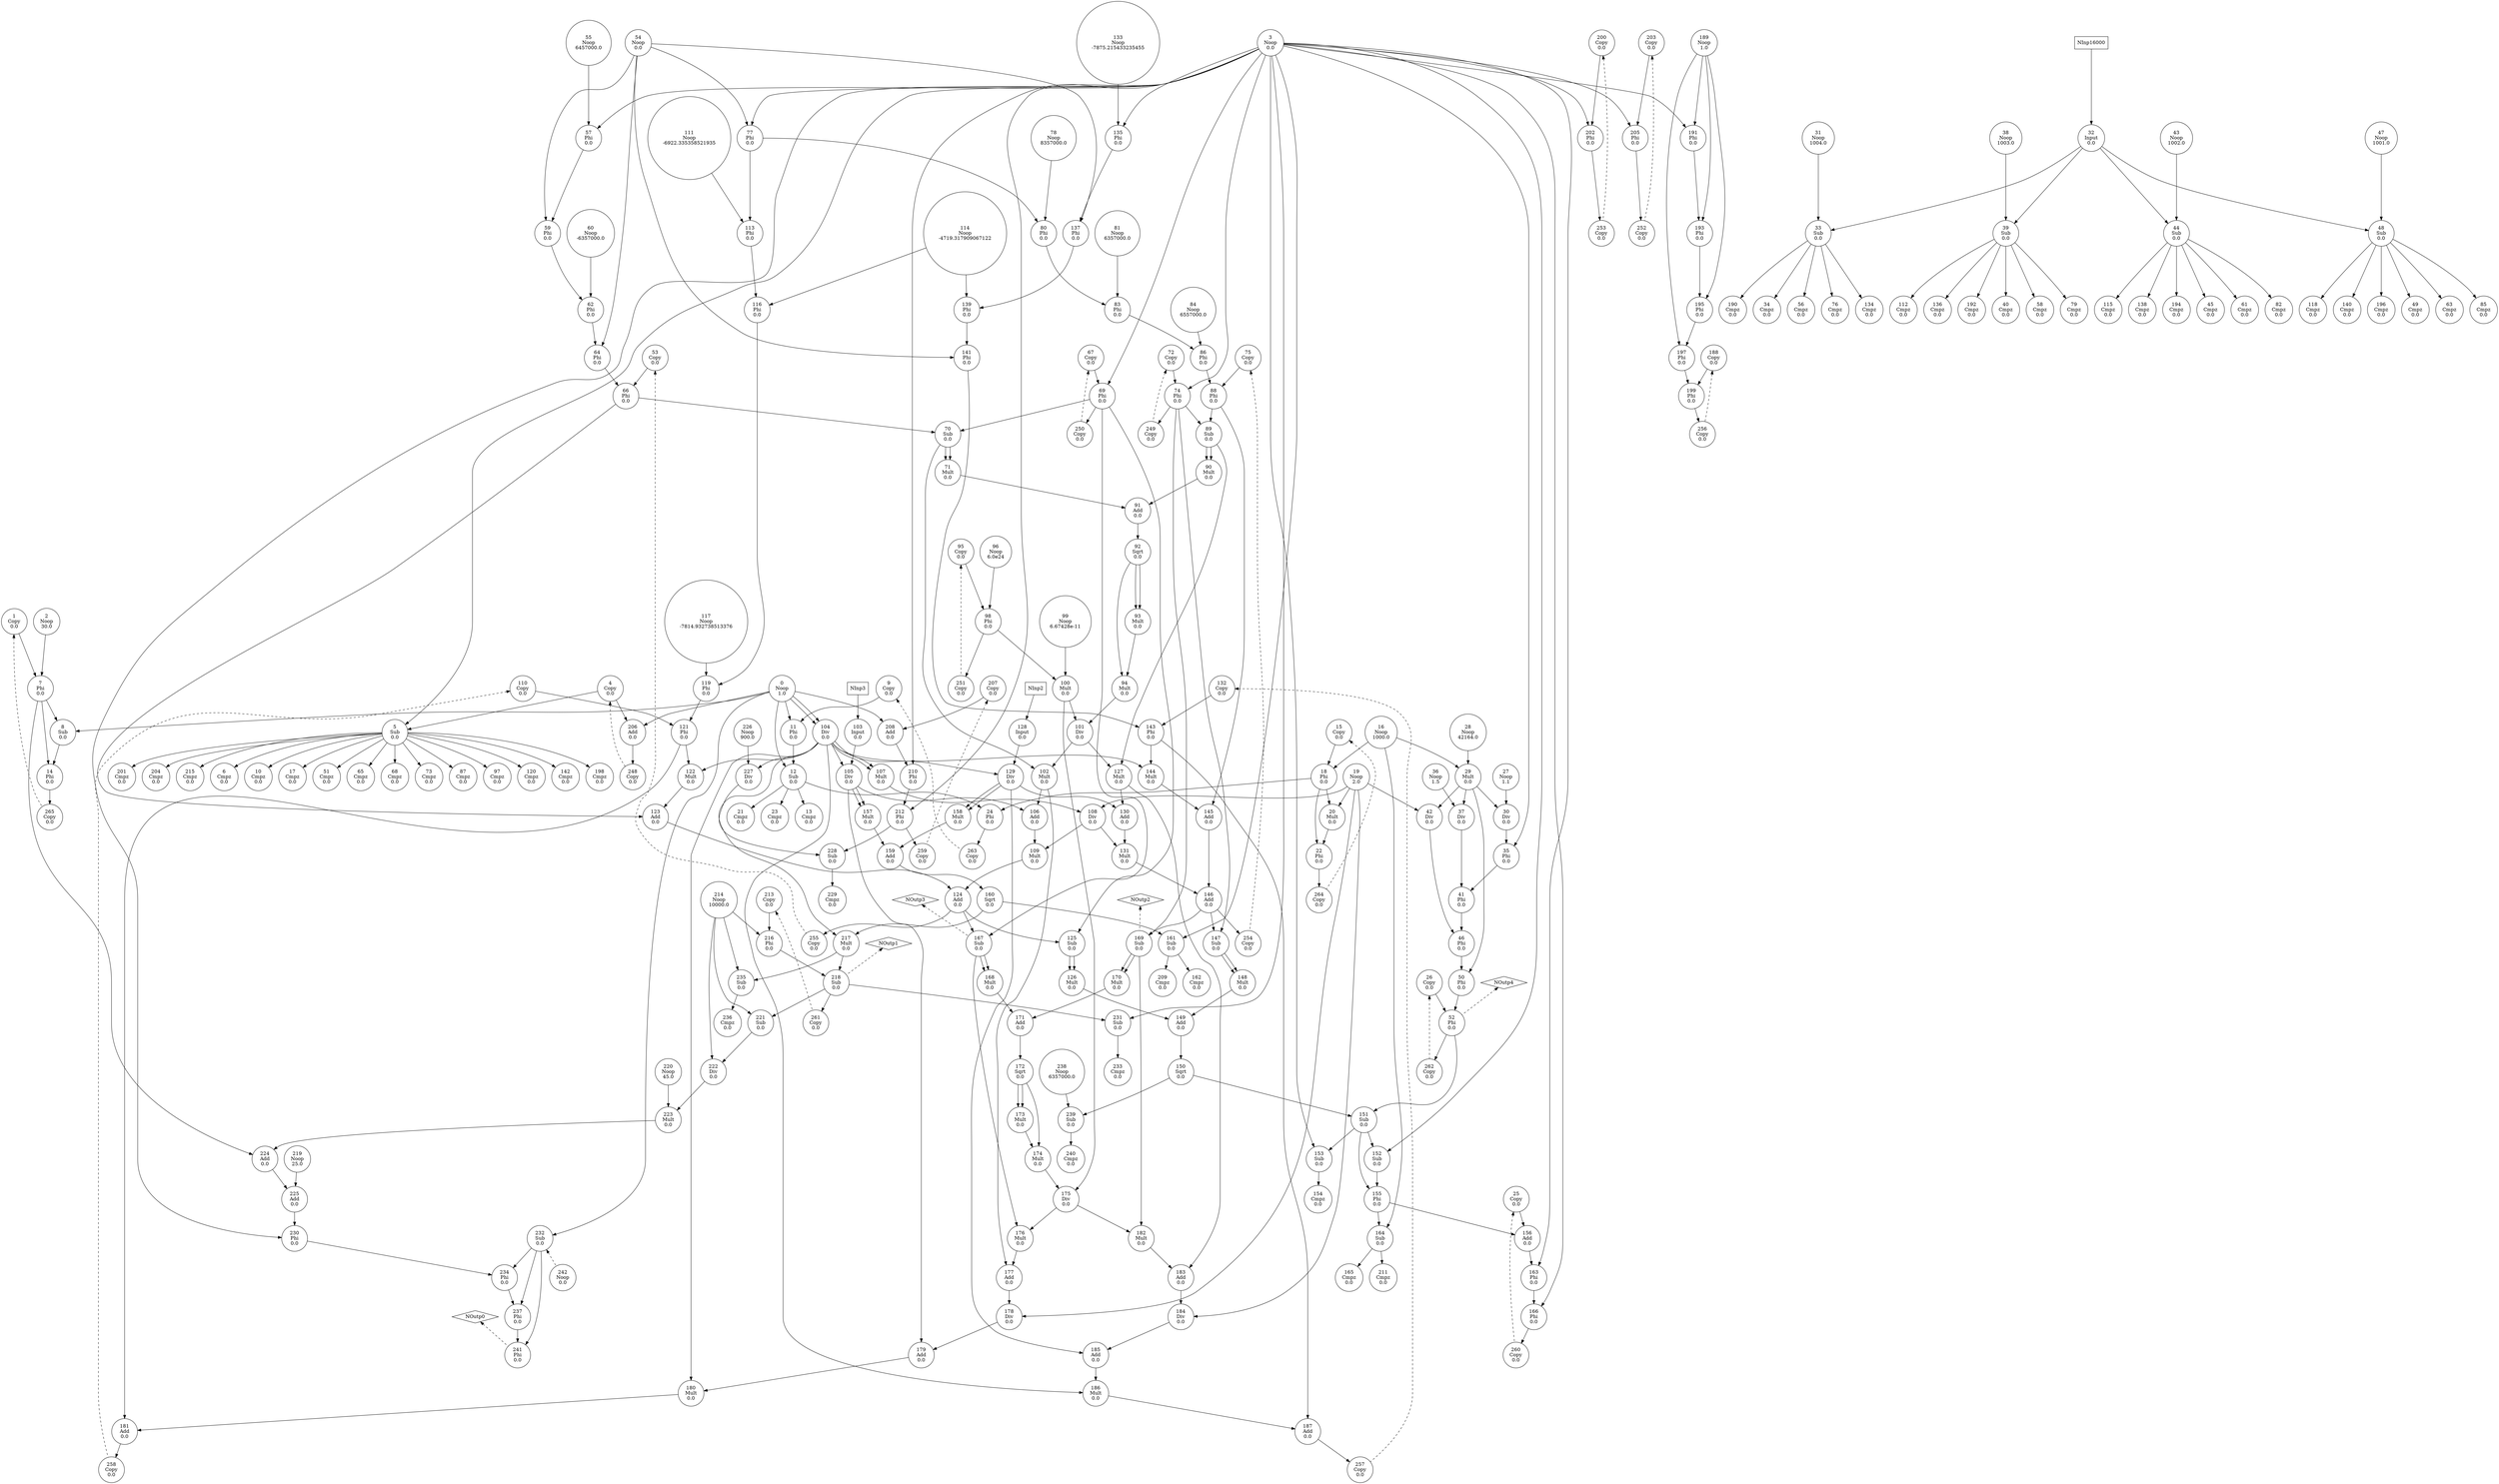 digraph dataflow {
node [shape = circle, label="0\nNoop\n1.0"];NMem_0;
node [shape = circle, label="1\nCopy\n0.0"];NMem_1;
node [shape = circle, label="2\nNoop\n30.0"];NMem_2;
node [shape = circle, label="3\nNoop\n0.0"];NMem_3;
node [shape = circle, label="4\nCopy\n0.0"];NMem_4;
node [shape = circle, label="5\nSub\n0.0"];NMem_5;
node [shape = circle, label="6\nCmpz\n0.0"];NMem_6;
node [shape = circle, label="7\nPhi\n0.0"];NMem_7;
node [shape = circle, label="8\nSub\n0.0"];NMem_8;
node [shape = circle, label="9\nCopy\n0.0"];NMem_9;
node [shape = circle, label="10\nCmpz\n0.0"];NMem_10;
node [shape = circle, label="11\nPhi\n0.0"];NMem_11;
node [shape = circle, label="12\nSub\n0.0"];NMem_12;
node [shape = circle, label="13\nCmpz\n0.0"];NMem_13;
node [shape = circle, label="14\nPhi\n0.0"];NMem_14;
node [shape = circle, label="15\nCopy\n0.0"];NMem_15;
node [shape = circle, label="16\nNoop\n1000.0"];NMem_16;
node [shape = circle, label="17\nCmpz\n0.0"];NMem_17;
node [shape = circle, label="18\nPhi\n0.0"];NMem_18;
node [shape = circle, label="19\nNoop\n2.0"];NMem_19;
node [shape = circle, label="20\nMult\n0.0"];NMem_20;
node [shape = circle, label="21\nCmpz\n0.0"];NMem_21;
node [shape = circle, label="22\nPhi\n0.0"];NMem_22;
node [shape = circle, label="23\nCmpz\n0.0"];NMem_23;
node [shape = circle, label="24\nPhi\n0.0"];NMem_24;
node [shape = circle, label="25\nCopy\n0.0"];NMem_25;
node [shape = circle, label="26\nCopy\n0.0"];NMem_26;
node [shape = circle, label="27\nNoop\n1.1"];NMem_27;
node [shape = circle, label="28\nNoop\n42164.0"];NMem_28;
node [shape = circle, label="29\nMult\n0.0"];NMem_29;
node [shape = circle, label="30\nDiv\n0.0"];NMem_30;
node [shape = circle, label="31\nNoop\n1004.0"];NMem_31;
node [shape = circle, label="32\nInput\n0.0"];NMem_32;
node [shape = circle, label="33\nSub\n0.0"];NMem_33;
node [shape = circle, label="34\nCmpz\n0.0"];NMem_34;
node [shape = circle, label="35\nPhi\n0.0"];NMem_35;
node [shape = circle, label="36\nNoop\n1.5"];NMem_36;
node [shape = circle, label="37\nDiv\n0.0"];NMem_37;
node [shape = circle, label="38\nNoop\n1003.0"];NMem_38;
node [shape = circle, label="39\nSub\n0.0"];NMem_39;
node [shape = circle, label="40\nCmpz\n0.0"];NMem_40;
node [shape = circle, label="41\nPhi\n0.0"];NMem_41;
node [shape = circle, label="42\nDiv\n0.0"];NMem_42;
node [shape = circle, label="43\nNoop\n1002.0"];NMem_43;
node [shape = circle, label="44\nSub\n0.0"];NMem_44;
node [shape = circle, label="45\nCmpz\n0.0"];NMem_45;
node [shape = circle, label="46\nPhi\n0.0"];NMem_46;
node [shape = circle, label="47\nNoop\n1001.0"];NMem_47;
node [shape = circle, label="48\nSub\n0.0"];NMem_48;
node [shape = circle, label="49\nCmpz\n0.0"];NMem_49;
node [shape = circle, label="50\nPhi\n0.0"];NMem_50;
node [shape = circle, label="51\nCmpz\n0.0"];NMem_51;
node [shape = circle, label="52\nPhi\n0.0"];NMem_52;
node [shape = circle, label="53\nCopy\n0.0"];NMem_53;
node [shape = circle, label="54\nNoop\n0.0"];NMem_54;
node [shape = circle, label="55\nNoop\n6457000.0"];NMem_55;
node [shape = circle, label="56\nCmpz\n0.0"];NMem_56;
node [shape = circle, label="57\nPhi\n0.0"];NMem_57;
node [shape = circle, label="58\nCmpz\n0.0"];NMem_58;
node [shape = circle, label="59\nPhi\n0.0"];NMem_59;
node [shape = circle, label="60\nNoop\n-6357000.0"];NMem_60;
node [shape = circle, label="61\nCmpz\n0.0"];NMem_61;
node [shape = circle, label="62\nPhi\n0.0"];NMem_62;
node [shape = circle, label="63\nCmpz\n0.0"];NMem_63;
node [shape = circle, label="64\nPhi\n0.0"];NMem_64;
node [shape = circle, label="65\nCmpz\n0.0"];NMem_65;
node [shape = circle, label="66\nPhi\n0.0"];NMem_66;
node [shape = circle, label="67\nCopy\n0.0"];NMem_67;
node [shape = circle, label="68\nCmpz\n0.0"];NMem_68;
node [shape = circle, label="69\nPhi\n0.0"];NMem_69;
node [shape = circle, label="70\nSub\n0.0"];NMem_70;
node [shape = circle, label="71\nMult\n0.0"];NMem_71;
node [shape = circle, label="72\nCopy\n0.0"];NMem_72;
node [shape = circle, label="73\nCmpz\n0.0"];NMem_73;
node [shape = circle, label="74\nPhi\n0.0"];NMem_74;
node [shape = circle, label="75\nCopy\n0.0"];NMem_75;
node [shape = circle, label="76\nCmpz\n0.0"];NMem_76;
node [shape = circle, label="77\nPhi\n0.0"];NMem_77;
node [shape = circle, label="78\nNoop\n8357000.0"];NMem_78;
node [shape = circle, label="79\nCmpz\n0.0"];NMem_79;
node [shape = circle, label="80\nPhi\n0.0"];NMem_80;
node [shape = circle, label="81\nNoop\n6357000.0"];NMem_81;
node [shape = circle, label="82\nCmpz\n0.0"];NMem_82;
node [shape = circle, label="83\nPhi\n0.0"];NMem_83;
node [shape = circle, label="84\nNoop\n6557000.0"];NMem_84;
node [shape = circle, label="85\nCmpz\n0.0"];NMem_85;
node [shape = circle, label="86\nPhi\n0.0"];NMem_86;
node [shape = circle, label="87\nCmpz\n0.0"];NMem_87;
node [shape = circle, label="88\nPhi\n0.0"];NMem_88;
node [shape = circle, label="89\nSub\n0.0"];NMem_89;
node [shape = circle, label="90\nMult\n0.0"];NMem_90;
node [shape = circle, label="91\nAdd\n0.0"];NMem_91;
node [shape = circle, label="92\nSqrt\n0.0"];NMem_92;
node [shape = circle, label="93\nMult\n0.0"];NMem_93;
node [shape = circle, label="94\nMult\n0.0"];NMem_94;
node [shape = circle, label="95\nCopy\n0.0"];NMem_95;
node [shape = circle, label="96\nNoop\n6.0e24"];NMem_96;
node [shape = circle, label="97\nCmpz\n0.0"];NMem_97;
node [shape = circle, label="98\nPhi\n0.0"];NMem_98;
node [shape = circle, label="99\nNoop\n6.67428e-11"];NMem_99;
node [shape = circle, label="100\nMult\n0.0"];NMem_100;
node [shape = circle, label="101\nDiv\n0.0"];NMem_101;
node [shape = circle, label="102\nMult\n0.0"];NMem_102;
node [shape = circle, label="103\nInput\n0.0"];NMem_103;
node [shape = circle, label="104\nDiv\n0.0"];NMem_104;
node [shape = circle, label="105\nDiv\n0.0"];NMem_105;
node [shape = circle, label="106\nAdd\n0.0"];NMem_106;
node [shape = circle, label="107\nMult\n0.0"];NMem_107;
node [shape = circle, label="108\nDiv\n0.0"];NMem_108;
node [shape = circle, label="109\nMult\n0.0"];NMem_109;
node [shape = circle, label="110\nCopy\n0.0"];NMem_110;
node [shape = circle, label="111\nNoop\n-6922.335358521935"];NMem_111;
node [shape = circle, label="112\nCmpz\n0.0"];NMem_112;
node [shape = circle, label="113\nPhi\n0.0"];NMem_113;
node [shape = circle, label="114\nNoop\n-4719.317909067122"];NMem_114;
node [shape = circle, label="115\nCmpz\n0.0"];NMem_115;
node [shape = circle, label="116\nPhi\n0.0"];NMem_116;
node [shape = circle, label="117\nNoop\n-7814.932738513376"];NMem_117;
node [shape = circle, label="118\nCmpz\n0.0"];NMem_118;
node [shape = circle, label="119\nPhi\n0.0"];NMem_119;
node [shape = circle, label="120\nCmpz\n0.0"];NMem_120;
node [shape = circle, label="121\nPhi\n0.0"];NMem_121;
node [shape = circle, label="122\nMult\n0.0"];NMem_122;
node [shape = circle, label="123\nAdd\n0.0"];NMem_123;
node [shape = circle, label="124\nAdd\n0.0"];NMem_124;
node [shape = circle, label="125\nSub\n0.0"];NMem_125;
node [shape = circle, label="126\nMult\n0.0"];NMem_126;
node [shape = circle, label="127\nMult\n0.0"];NMem_127;
node [shape = circle, label="128\nInput\n0.0"];NMem_128;
node [shape = circle, label="129\nDiv\n0.0"];NMem_129;
node [shape = circle, label="130\nAdd\n0.0"];NMem_130;
node [shape = circle, label="131\nMult\n0.0"];NMem_131;
node [shape = circle, label="132\nCopy\n0.0"];NMem_132;
node [shape = circle, label="133\nNoop\n-7875.215433235455"];NMem_133;
node [shape = circle, label="134\nCmpz\n0.0"];NMem_134;
node [shape = circle, label="135\nPhi\n0.0"];NMem_135;
node [shape = circle, label="136\nCmpz\n0.0"];NMem_136;
node [shape = circle, label="137\nPhi\n0.0"];NMem_137;
node [shape = circle, label="138\nCmpz\n0.0"];NMem_138;
node [shape = circle, label="139\nPhi\n0.0"];NMem_139;
node [shape = circle, label="140\nCmpz\n0.0"];NMem_140;
node [shape = circle, label="141\nPhi\n0.0"];NMem_141;
node [shape = circle, label="142\nCmpz\n0.0"];NMem_142;
node [shape = circle, label="143\nPhi\n0.0"];NMem_143;
node [shape = circle, label="144\nMult\n0.0"];NMem_144;
node [shape = circle, label="145\nAdd\n0.0"];NMem_145;
node [shape = circle, label="146\nAdd\n0.0"];NMem_146;
node [shape = circle, label="147\nSub\n0.0"];NMem_147;
node [shape = circle, label="148\nMult\n0.0"];NMem_148;
node [shape = circle, label="149\nAdd\n0.0"];NMem_149;
node [shape = circle, label="150\nSqrt\n0.0"];NMem_150;
node [shape = circle, label="151\nSub\n0.0"];NMem_151;
node [shape = circle, label="152\nSub\n0.0"];NMem_152;
node [shape = circle, label="153\nSub\n0.0"];NMem_153;
node [shape = circle, label="154\nCmpz\n0.0"];NMem_154;
node [shape = circle, label="155\nPhi\n0.0"];NMem_155;
node [shape = circle, label="156\nAdd\n0.0"];NMem_156;
node [shape = circle, label="157\nMult\n0.0"];NMem_157;
node [shape = circle, label="158\nMult\n0.0"];NMem_158;
node [shape = circle, label="159\nAdd\n0.0"];NMem_159;
node [shape = circle, label="160\nSqrt\n0.0"];NMem_160;
node [shape = circle, label="161\nSub\n0.0"];NMem_161;
node [shape = circle, label="162\nCmpz\n0.0"];NMem_162;
node [shape = circle, label="163\nPhi\n0.0"];NMem_163;
node [shape = circle, label="164\nSub\n0.0"];NMem_164;
node [shape = circle, label="165\nCmpz\n0.0"];NMem_165;
node [shape = circle, label="166\nPhi\n0.0"];NMem_166;
node [shape = circle, label="167\nSub\n0.0"];NMem_167;
node [shape = circle, label="168\nMult\n0.0"];NMem_168;
node [shape = circle, label="169\nSub\n0.0"];NMem_169;
node [shape = circle, label="170\nMult\n0.0"];NMem_170;
node [shape = circle, label="171\nAdd\n0.0"];NMem_171;
node [shape = circle, label="172\nSqrt\n0.0"];NMem_172;
node [shape = circle, label="173\nMult\n0.0"];NMem_173;
node [shape = circle, label="174\nMult\n0.0"];NMem_174;
node [shape = circle, label="175\nDiv\n0.0"];NMem_175;
node [shape = circle, label="176\nMult\n0.0"];NMem_176;
node [shape = circle, label="177\nAdd\n0.0"];NMem_177;
node [shape = circle, label="178\nDiv\n0.0"];NMem_178;
node [shape = circle, label="179\nAdd\n0.0"];NMem_179;
node [shape = circle, label="180\nMult\n0.0"];NMem_180;
node [shape = circle, label="181\nAdd\n0.0"];NMem_181;
node [shape = circle, label="182\nMult\n0.0"];NMem_182;
node [shape = circle, label="183\nAdd\n0.0"];NMem_183;
node [shape = circle, label="184\nDiv\n0.0"];NMem_184;
node [shape = circle, label="185\nAdd\n0.0"];NMem_185;
node [shape = circle, label="186\nMult\n0.0"];NMem_186;
node [shape = circle, label="187\nAdd\n0.0"];NMem_187;
node [shape = circle, label="188\nCopy\n0.0"];NMem_188;
node [shape = circle, label="189\nNoop\n1.0"];NMem_189;
node [shape = circle, label="190\nCmpz\n0.0"];NMem_190;
node [shape = circle, label="191\nPhi\n0.0"];NMem_191;
node [shape = circle, label="192\nCmpz\n0.0"];NMem_192;
node [shape = circle, label="193\nPhi\n0.0"];NMem_193;
node [shape = circle, label="194\nCmpz\n0.0"];NMem_194;
node [shape = circle, label="195\nPhi\n0.0"];NMem_195;
node [shape = circle, label="196\nCmpz\n0.0"];NMem_196;
node [shape = circle, label="197\nPhi\n0.0"];NMem_197;
node [shape = circle, label="198\nCmpz\n0.0"];NMem_198;
node [shape = circle, label="199\nPhi\n0.0"];NMem_199;
node [shape = circle, label="200\nCopy\n0.0"];NMem_200;
node [shape = circle, label="201\nCmpz\n0.0"];NMem_201;
node [shape = circle, label="202\nPhi\n0.0"];NMem_202;
node [shape = circle, label="203\nCopy\n0.0"];NMem_203;
node [shape = circle, label="204\nCmpz\n0.0"];NMem_204;
node [shape = circle, label="205\nPhi\n0.0"];NMem_205;
node [shape = circle, label="206\nAdd\n0.0"];NMem_206;
node [shape = circle, label="207\nCopy\n0.0"];NMem_207;
node [shape = circle, label="208\nAdd\n0.0"];NMem_208;
node [shape = circle, label="209\nCmpz\n0.0"];NMem_209;
node [shape = circle, label="210\nPhi\n0.0"];NMem_210;
node [shape = circle, label="211\nCmpz\n0.0"];NMem_211;
node [shape = circle, label="212\nPhi\n0.0"];NMem_212;
node [shape = circle, label="213\nCopy\n0.0"];NMem_213;
node [shape = circle, label="214\nNoop\n10000.0"];NMem_214;
node [shape = circle, label="215\nCmpz\n0.0"];NMem_215;
node [shape = circle, label="216\nPhi\n0.0"];NMem_216;
node [shape = circle, label="217\nMult\n0.0"];NMem_217;
node [shape = circle, label="218\nSub\n0.0"];NMem_218;
node [shape = circle, label="219\nNoop\n25.0"];NMem_219;
node [shape = circle, label="220\nNoop\n45.0"];NMem_220;
node [shape = circle, label="221\nSub\n0.0"];NMem_221;
node [shape = circle, label="222\nDiv\n0.0"];NMem_222;
node [shape = circle, label="223\nMult\n0.0"];NMem_223;
node [shape = circle, label="224\nAdd\n0.0"];NMem_224;
node [shape = circle, label="225\nAdd\n0.0"];NMem_225;
node [shape = circle, label="226\nNoop\n900.0"];NMem_226;
node [shape = circle, label="227\nDiv\n0.0"];NMem_227;
node [shape = circle, label="228\nSub\n0.0"];NMem_228;
node [shape = circle, label="229\nCmpz\n0.0"];NMem_229;
node [shape = circle, label="230\nPhi\n0.0"];NMem_230;
node [shape = circle, label="231\nSub\n0.0"];NMem_231;
node [shape = circle, label="232\nSub\n0.0"];NMem_232;
node [shape = circle, label="233\nCmpz\n0.0"];NMem_233;
node [shape = circle, label="234\nPhi\n0.0"];NMem_234;
node [shape = circle, label="235\nSub\n0.0"];NMem_235;
node [shape = circle, label="236\nCmpz\n0.0"];NMem_236;
node [shape = circle, label="237\nPhi\n0.0"];NMem_237;
node [shape = circle, label="238\nNoop\n6357000.0"];NMem_238;
node [shape = circle, label="239\nSub\n0.0"];NMem_239;
node [shape = circle, label="240\nCmpz\n0.0"];NMem_240;
node [shape = circle, label="241\nPhi\n0.0"];NMem_241;
node [shape = circle, label="242\nNoop\n0.0"];NMem_242;
node [shape = circle, label="248\nCopy\n0.0"];NMem_248;
node [shape = circle, label="249\nCopy\n0.0"];NMem_249;
node [shape = circle, label="250\nCopy\n0.0"];NMem_250;
node [shape = circle, label="251\nCopy\n0.0"];NMem_251;
node [shape = circle, label="252\nCopy\n0.0"];NMem_252;
node [shape = circle, label="253\nCopy\n0.0"];NMem_253;
node [shape = circle, label="254\nCopy\n0.0"];NMem_254;
node [shape = circle, label="255\nCopy\n0.0"];NMem_255;
node [shape = circle, label="256\nCopy\n0.0"];NMem_256;
node [shape = circle, label="257\nCopy\n0.0"];NMem_257;
node [shape = circle, label="258\nCopy\n0.0"];NMem_258;
node [shape = circle, label="259\nCopy\n0.0"];NMem_259;
node [shape = circle, label="260\nCopy\n0.0"];NMem_260;
node [shape = circle, label="261\nCopy\n0.0"];NMem_261;
node [shape = circle, label="262\nCopy\n0.0"];NMem_262;
node [shape = circle, label="263\nCopy\n0.0"];NMem_263;
node [shape = circle, label="264\nCopy\n0.0"];NMem_264;
node [shape = circle, label="265\nCopy\n0.0"];NMem_265;

node [shape = box, label=NInp2];NInp2;
node [shape = box, label=NInp3];NInp3;
node [shape = box, label=NInp16000];NInp16000;

node [shape = diamond, label=NOutp0];NOutp0;
node [shape = diamond, label=NOutp1];NOutp1;
node [shape = diamond, label=NOutp2];NOutp2;
node [shape = diamond, label=NOutp3];NOutp3;
node [shape = diamond, label=NOutp4];NOutp4;

edge[style=dashed, dir=back]; NMem_1 -> NMem_265;
edge[style=dashed, dir=back]; NMem_4 -> NMem_248;
edge[style=solid, dir=forward]; NMem_4 -> NMem_5;
edge[style=solid, dir=forward]; NMem_3 -> NMem_5;
edge[style=solid, dir=forward]; NMem_5 -> NMem_6;
edge[style=solid, dir=forward]; NMem_2 -> NMem_7;
edge[style=solid, dir=forward]; NMem_1 -> NMem_7;
edge[style=solid, dir=forward]; NMem_7 -> NMem_8;
edge[style=solid, dir=forward]; NMem_0 -> NMem_8;
edge[style=dashed, dir=back]; NMem_9 -> NMem_263;
edge[style=solid, dir=forward]; NMem_5 -> NMem_10;
edge[style=solid, dir=forward]; NMem_0 -> NMem_11;
edge[style=solid, dir=forward]; NMem_9 -> NMem_11;
edge[style=solid, dir=forward]; NMem_11 -> NMem_12;
edge[style=solid, dir=forward]; NMem_0 -> NMem_12;
edge[style=solid, dir=forward]; NMem_12 -> NMem_13;
edge[style=solid, dir=forward]; NMem_8 -> NMem_14;
edge[style=solid, dir=forward]; NMem_7 -> NMem_14;
edge[style=dashed, dir=back]; NMem_15 -> NMem_264;
edge[style=solid, dir=forward]; NMem_5 -> NMem_17;
edge[style=solid, dir=forward]; NMem_16 -> NMem_18;
edge[style=solid, dir=forward]; NMem_15 -> NMem_18;
edge[style=solid, dir=forward]; NMem_18 -> NMem_20;
edge[style=solid, dir=forward]; NMem_19 -> NMem_20;
edge[style=solid, dir=forward]; NMem_12 -> NMem_21;
edge[style=solid, dir=forward]; NMem_20 -> NMem_22;
edge[style=solid, dir=forward]; NMem_18 -> NMem_22;
edge[style=solid, dir=forward]; NMem_12 -> NMem_23;
edge[style=solid, dir=forward]; NMem_18 -> NMem_24;
edge[style=solid, dir=forward]; NMem_12 -> NMem_24;
edge[style=dashed, dir=back]; NMem_25 -> NMem_260;
edge[style=dashed, dir=back]; NMem_26 -> NMem_262;
edge[style=solid, dir=forward]; NMem_28 -> NMem_29;
edge[style=solid, dir=forward]; NMem_16 -> NMem_29;
edge[style=solid, dir=forward]; NMem_29 -> NMem_30;
edge[style=solid, dir=forward]; NMem_27 -> NMem_30;
edge[style=solid, dir=forward]; NInp16000 -> NMem_32;
edge[style=solid, dir=forward]; NMem_32 -> NMem_33;
edge[style=solid, dir=forward]; NMem_31 -> NMem_33;
edge[style=solid, dir=forward]; NMem_33 -> NMem_34;
edge[style=solid, dir=forward]; NMem_30 -> NMem_35;
edge[style=solid, dir=forward]; NMem_3 -> NMem_35;
edge[style=solid, dir=forward]; NMem_29 -> NMem_37;
edge[style=solid, dir=forward]; NMem_36 -> NMem_37;
edge[style=solid, dir=forward]; NMem_32 -> NMem_39;
edge[style=solid, dir=forward]; NMem_38 -> NMem_39;
edge[style=solid, dir=forward]; NMem_39 -> NMem_40;
edge[style=solid, dir=forward]; NMem_37 -> NMem_41;
edge[style=solid, dir=forward]; NMem_35 -> NMem_41;
edge[style=solid, dir=forward]; NMem_29 -> NMem_42;
edge[style=solid, dir=forward]; NMem_19 -> NMem_42;
edge[style=solid, dir=forward]; NMem_32 -> NMem_44;
edge[style=solid, dir=forward]; NMem_43 -> NMem_44;
edge[style=solid, dir=forward]; NMem_44 -> NMem_45;
edge[style=solid, dir=forward]; NMem_42 -> NMem_46;
edge[style=solid, dir=forward]; NMem_41 -> NMem_46;
edge[style=solid, dir=forward]; NMem_32 -> NMem_48;
edge[style=solid, dir=forward]; NMem_47 -> NMem_48;
edge[style=solid, dir=forward]; NMem_48 -> NMem_49;
edge[style=solid, dir=forward]; NMem_29 -> NMem_50;
edge[style=solid, dir=forward]; NMem_46 -> NMem_50;
edge[style=solid, dir=forward]; NMem_5 -> NMem_51;
edge[style=solid, dir=forward]; NMem_50 -> NMem_52;
edge[style=solid, dir=forward]; NMem_26 -> NMem_52;
edge[style=dashed, dir=back]; NMem_53 -> NMem_255;
edge[style=solid, dir=forward]; NMem_33 -> NMem_56;
edge[style=solid, dir=forward]; NMem_55 -> NMem_57;
edge[style=solid, dir=forward]; NMem_3 -> NMem_57;
edge[style=solid, dir=forward]; NMem_39 -> NMem_58;
edge[style=solid, dir=forward]; NMem_54 -> NMem_59;
edge[style=solid, dir=forward]; NMem_57 -> NMem_59;
edge[style=solid, dir=forward]; NMem_44 -> NMem_61;
edge[style=solid, dir=forward]; NMem_60 -> NMem_62;
edge[style=solid, dir=forward]; NMem_59 -> NMem_62;
edge[style=solid, dir=forward]; NMem_48 -> NMem_63;
edge[style=solid, dir=forward]; NMem_54 -> NMem_64;
edge[style=solid, dir=forward]; NMem_62 -> NMem_64;
edge[style=solid, dir=forward]; NMem_5 -> NMem_65;
edge[style=solid, dir=forward]; NMem_64 -> NMem_66;
edge[style=solid, dir=forward]; NMem_53 -> NMem_66;
edge[style=dashed, dir=back]; NMem_67 -> NMem_250;
edge[style=solid, dir=forward]; NMem_5 -> NMem_68;
edge[style=solid, dir=forward]; NMem_3 -> NMem_69;
edge[style=solid, dir=forward]; NMem_67 -> NMem_69;
edge[style=solid, dir=forward]; NMem_69 -> NMem_70;
edge[style=solid, dir=forward]; NMem_66 -> NMem_70;
edge[style=solid, dir=forward]; NMem_70 -> NMem_71;
edge[style=solid, dir=forward]; NMem_70 -> NMem_71;
edge[style=dashed, dir=back]; NMem_72 -> NMem_249;
edge[style=solid, dir=forward]; NMem_5 -> NMem_73;
edge[style=solid, dir=forward]; NMem_3 -> NMem_74;
edge[style=solid, dir=forward]; NMem_72 -> NMem_74;
edge[style=dashed, dir=back]; NMem_75 -> NMem_254;
edge[style=solid, dir=forward]; NMem_33 -> NMem_76;
edge[style=solid, dir=forward]; NMem_54 -> NMem_77;
edge[style=solid, dir=forward]; NMem_3 -> NMem_77;
edge[style=solid, dir=forward]; NMem_39 -> NMem_79;
edge[style=solid, dir=forward]; NMem_78 -> NMem_80;
edge[style=solid, dir=forward]; NMem_77 -> NMem_80;
edge[style=solid, dir=forward]; NMem_44 -> NMem_82;
edge[style=solid, dir=forward]; NMem_81 -> NMem_83;
edge[style=solid, dir=forward]; NMem_80 -> NMem_83;
edge[style=solid, dir=forward]; NMem_48 -> NMem_85;
edge[style=solid, dir=forward]; NMem_84 -> NMem_86;
edge[style=solid, dir=forward]; NMem_83 -> NMem_86;
edge[style=solid, dir=forward]; NMem_5 -> NMem_87;
edge[style=solid, dir=forward]; NMem_86 -> NMem_88;
edge[style=solid, dir=forward]; NMem_75 -> NMem_88;
edge[style=solid, dir=forward]; NMem_74 -> NMem_89;
edge[style=solid, dir=forward]; NMem_88 -> NMem_89;
edge[style=solid, dir=forward]; NMem_89 -> NMem_90;
edge[style=solid, dir=forward]; NMem_89 -> NMem_90;
edge[style=solid, dir=forward]; NMem_90 -> NMem_91;
edge[style=solid, dir=forward]; NMem_71 -> NMem_91;
edge[style=solid, dir=forward]; NMem_91 -> NMem_92;
edge[style=solid, dir=forward]; NMem_92 -> NMem_93;
edge[style=solid, dir=forward]; NMem_92 -> NMem_93;
edge[style=solid, dir=forward]; NMem_93 -> NMem_94;
edge[style=solid, dir=forward]; NMem_92 -> NMem_94;
edge[style=dashed, dir=back]; NMem_95 -> NMem_251;
edge[style=solid, dir=forward]; NMem_5 -> NMem_97;
edge[style=solid, dir=forward]; NMem_96 -> NMem_98;
edge[style=solid, dir=forward]; NMem_95 -> NMem_98;
edge[style=solid, dir=forward]; NMem_99 -> NMem_100;
edge[style=solid, dir=forward]; NMem_98 -> NMem_100;
edge[style=solid, dir=forward]; NMem_100 -> NMem_101;
edge[style=solid, dir=forward]; NMem_94 -> NMem_101;
edge[style=solid, dir=forward]; NMem_70 -> NMem_102;
edge[style=solid, dir=forward]; NMem_101 -> NMem_102;
edge[style=solid, dir=forward]; NInp3 -> NMem_103;
edge[style=solid, dir=forward]; NMem_0 -> NMem_104;
edge[style=solid, dir=forward]; NMem_0 -> NMem_104;
edge[style=solid, dir=forward]; NMem_103 -> NMem_105;
edge[style=solid, dir=forward]; NMem_104 -> NMem_105;
edge[style=solid, dir=forward]; NMem_105 -> NMem_106;
edge[style=solid, dir=forward]; NMem_102 -> NMem_106;
edge[style=solid, dir=forward]; NMem_104 -> NMem_107;
edge[style=solid, dir=forward]; NMem_104 -> NMem_107;
edge[style=solid, dir=forward]; NMem_107 -> NMem_108;
edge[style=solid, dir=forward]; NMem_19 -> NMem_108;
edge[style=solid, dir=forward]; NMem_106 -> NMem_109;
edge[style=solid, dir=forward]; NMem_108 -> NMem_109;
edge[style=dashed, dir=back]; NMem_110 -> NMem_258;
edge[style=solid, dir=forward]; NMem_39 -> NMem_112;
edge[style=solid, dir=forward]; NMem_111 -> NMem_113;
edge[style=solid, dir=forward]; NMem_77 -> NMem_113;
edge[style=solid, dir=forward]; NMem_44 -> NMem_115;
edge[style=solid, dir=forward]; NMem_114 -> NMem_116;
edge[style=solid, dir=forward]; NMem_113 -> NMem_116;
edge[style=solid, dir=forward]; NMem_48 -> NMem_118;
edge[style=solid, dir=forward]; NMem_117 -> NMem_119;
edge[style=solid, dir=forward]; NMem_116 -> NMem_119;
edge[style=solid, dir=forward]; NMem_5 -> NMem_120;
edge[style=solid, dir=forward]; NMem_119 -> NMem_121;
edge[style=solid, dir=forward]; NMem_110 -> NMem_121;
edge[style=solid, dir=forward]; NMem_121 -> NMem_122;
edge[style=solid, dir=forward]; NMem_104 -> NMem_122;
edge[style=solid, dir=forward]; NMem_66 -> NMem_123;
edge[style=solid, dir=forward]; NMem_122 -> NMem_123;
edge[style=solid, dir=forward]; NMem_123 -> NMem_124;
edge[style=solid, dir=forward]; NMem_109 -> NMem_124;
edge[style=solid, dir=forward]; NMem_124 -> NMem_125;
edge[style=solid, dir=forward]; NMem_69 -> NMem_125;
edge[style=solid, dir=forward]; NMem_125 -> NMem_126;
edge[style=solid, dir=forward]; NMem_125 -> NMem_126;
edge[style=solid, dir=forward]; NMem_89 -> NMem_127;
edge[style=solid, dir=forward]; NMem_101 -> NMem_127;
edge[style=solid, dir=forward]; NInp2 -> NMem_128;
edge[style=solid, dir=forward]; NMem_128 -> NMem_129;
edge[style=solid, dir=forward]; NMem_104 -> NMem_129;
edge[style=solid, dir=forward]; NMem_129 -> NMem_130;
edge[style=solid, dir=forward]; NMem_127 -> NMem_130;
edge[style=solid, dir=forward]; NMem_130 -> NMem_131;
edge[style=solid, dir=forward]; NMem_108 -> NMem_131;
edge[style=dashed, dir=back]; NMem_132 -> NMem_257;
edge[style=solid, dir=forward]; NMem_33 -> NMem_134;
edge[style=solid, dir=forward]; NMem_133 -> NMem_135;
edge[style=solid, dir=forward]; NMem_3 -> NMem_135;
edge[style=solid, dir=forward]; NMem_39 -> NMem_136;
edge[style=solid, dir=forward]; NMem_54 -> NMem_137;
edge[style=solid, dir=forward]; NMem_135 -> NMem_137;
edge[style=solid, dir=forward]; NMem_44 -> NMem_138;
edge[style=solid, dir=forward]; NMem_114 -> NMem_139;
edge[style=solid, dir=forward]; NMem_137 -> NMem_139;
edge[style=solid, dir=forward]; NMem_48 -> NMem_140;
edge[style=solid, dir=forward]; NMem_54 -> NMem_141;
edge[style=solid, dir=forward]; NMem_139 -> NMem_141;
edge[style=solid, dir=forward]; NMem_5 -> NMem_142;
edge[style=solid, dir=forward]; NMem_141 -> NMem_143;
edge[style=solid, dir=forward]; NMem_132 -> NMem_143;
edge[style=solid, dir=forward]; NMem_143 -> NMem_144;
edge[style=solid, dir=forward]; NMem_104 -> NMem_144;
edge[style=solid, dir=forward]; NMem_88 -> NMem_145;
edge[style=solid, dir=forward]; NMem_144 -> NMem_145;
edge[style=solid, dir=forward]; NMem_145 -> NMem_146;
edge[style=solid, dir=forward]; NMem_131 -> NMem_146;
edge[style=solid, dir=forward]; NMem_146 -> NMem_147;
edge[style=solid, dir=forward]; NMem_74 -> NMem_147;
edge[style=solid, dir=forward]; NMem_147 -> NMem_148;
edge[style=solid, dir=forward]; NMem_147 -> NMem_148;
edge[style=solid, dir=forward]; NMem_148 -> NMem_149;
edge[style=solid, dir=forward]; NMem_126 -> NMem_149;
edge[style=solid, dir=forward]; NMem_149 -> NMem_150;
edge[style=solid, dir=forward]; NMem_150 -> NMem_151;
edge[style=solid, dir=forward]; NMem_52 -> NMem_151;
edge[style=solid, dir=forward]; NMem_3 -> NMem_152;
edge[style=solid, dir=forward]; NMem_151 -> NMem_152;
edge[style=solid, dir=forward]; NMem_151 -> NMem_153;
edge[style=solid, dir=forward]; NMem_3 -> NMem_153;
edge[style=solid, dir=forward]; NMem_153 -> NMem_154;
edge[style=solid, dir=forward]; NMem_152 -> NMem_155;
edge[style=solid, dir=forward]; NMem_151 -> NMem_155;
edge[style=solid, dir=forward]; NMem_25 -> NMem_156;
edge[style=solid, dir=forward]; NMem_155 -> NMem_156;
edge[style=solid, dir=forward]; NMem_105 -> NMem_157;
edge[style=solid, dir=forward]; NMem_105 -> NMem_157;
edge[style=solid, dir=forward]; NMem_129 -> NMem_158;
edge[style=solid, dir=forward]; NMem_129 -> NMem_158;
edge[style=solid, dir=forward]; NMem_158 -> NMem_159;
edge[style=solid, dir=forward]; NMem_157 -> NMem_159;
edge[style=solid, dir=forward]; NMem_159 -> NMem_160;
edge[style=solid, dir=forward]; NMem_160 -> NMem_161;
edge[style=solid, dir=forward]; NMem_3 -> NMem_161;
edge[style=solid, dir=forward]; NMem_161 -> NMem_162;
edge[style=solid, dir=forward]; NMem_156 -> NMem_163;
edge[style=solid, dir=forward]; NMem_3 -> NMem_163;
edge[style=solid, dir=forward]; NMem_155 -> NMem_164;
edge[style=solid, dir=forward]; NMem_16 -> NMem_164;
edge[style=solid, dir=forward]; NMem_164 -> NMem_165;
edge[style=solid, dir=forward]; NMem_163 -> NMem_166;
edge[style=solid, dir=forward]; NMem_3 -> NMem_166;
edge[style=solid, dir=forward]; NMem_69 -> NMem_167;
edge[style=solid, dir=forward]; NMem_124 -> NMem_167;
edge[style=solid, dir=forward]; NMem_167 -> NMem_168;
edge[style=solid, dir=forward]; NMem_167 -> NMem_168;
edge[style=solid, dir=forward]; NMem_74 -> NMem_169;
edge[style=solid, dir=forward]; NMem_146 -> NMem_169;
edge[style=solid, dir=forward]; NMem_169 -> NMem_170;
edge[style=solid, dir=forward]; NMem_169 -> NMem_170;
edge[style=solid, dir=forward]; NMem_170 -> NMem_171;
edge[style=solid, dir=forward]; NMem_168 -> NMem_171;
edge[style=solid, dir=forward]; NMem_171 -> NMem_172;
edge[style=solid, dir=forward]; NMem_172 -> NMem_173;
edge[style=solid, dir=forward]; NMem_172 -> NMem_173;
edge[style=solid, dir=forward]; NMem_173 -> NMem_174;
edge[style=solid, dir=forward]; NMem_172 -> NMem_174;
edge[style=solid, dir=forward]; NMem_100 -> NMem_175;
edge[style=solid, dir=forward]; NMem_174 -> NMem_175;
edge[style=solid, dir=forward]; NMem_167 -> NMem_176;
edge[style=solid, dir=forward]; NMem_175 -> NMem_176;
edge[style=solid, dir=forward]; NMem_176 -> NMem_177;
edge[style=solid, dir=forward]; NMem_102 -> NMem_177;
edge[style=solid, dir=forward]; NMem_177 -> NMem_178;
edge[style=solid, dir=forward]; NMem_19 -> NMem_178;
edge[style=solid, dir=forward]; NMem_105 -> NMem_179;
edge[style=solid, dir=forward]; NMem_178 -> NMem_179;
edge[style=solid, dir=forward]; NMem_179 -> NMem_180;
edge[style=solid, dir=forward]; NMem_104 -> NMem_180;
edge[style=solid, dir=forward]; NMem_121 -> NMem_181;
edge[style=solid, dir=forward]; NMem_180 -> NMem_181;
edge[style=solid, dir=forward]; NMem_169 -> NMem_182;
edge[style=solid, dir=forward]; NMem_175 -> NMem_182;
edge[style=solid, dir=forward]; NMem_182 -> NMem_183;
edge[style=solid, dir=forward]; NMem_127 -> NMem_183;
edge[style=solid, dir=forward]; NMem_183 -> NMem_184;
edge[style=solid, dir=forward]; NMem_19 -> NMem_184;
edge[style=solid, dir=forward]; NMem_129 -> NMem_185;
edge[style=solid, dir=forward]; NMem_184 -> NMem_185;
edge[style=solid, dir=forward]; NMem_185 -> NMem_186;
edge[style=solid, dir=forward]; NMem_104 -> NMem_186;
edge[style=solid, dir=forward]; NMem_143 -> NMem_187;
edge[style=solid, dir=forward]; NMem_186 -> NMem_187;
edge[style=dashed, dir=back]; NMem_188 -> NMem_256;
edge[style=solid, dir=forward]; NMem_33 -> NMem_190;
edge[style=solid, dir=forward]; NMem_189 -> NMem_191;
edge[style=solid, dir=forward]; NMem_3 -> NMem_191;
edge[style=solid, dir=forward]; NMem_39 -> NMem_192;
edge[style=solid, dir=forward]; NMem_189 -> NMem_193;
edge[style=solid, dir=forward]; NMem_191 -> NMem_193;
edge[style=solid, dir=forward]; NMem_44 -> NMem_194;
edge[style=solid, dir=forward]; NMem_189 -> NMem_195;
edge[style=solid, dir=forward]; NMem_193 -> NMem_195;
edge[style=solid, dir=forward]; NMem_48 -> NMem_196;
edge[style=solid, dir=forward]; NMem_189 -> NMem_197;
edge[style=solid, dir=forward]; NMem_195 -> NMem_197;
edge[style=solid, dir=forward]; NMem_5 -> NMem_198;
edge[style=solid, dir=forward]; NMem_197 -> NMem_199;
edge[style=solid, dir=forward]; NMem_188 -> NMem_199;
edge[style=dashed, dir=back]; NMem_200 -> NMem_253;
edge[style=solid, dir=forward]; NMem_5 -> NMem_201;
edge[style=solid, dir=forward]; NMem_3 -> NMem_202;
edge[style=solid, dir=forward]; NMem_200 -> NMem_202;
edge[style=dashed, dir=back]; NMem_203 -> NMem_252;
edge[style=solid, dir=forward]; NMem_5 -> NMem_204;
edge[style=solid, dir=forward]; NMem_3 -> NMem_205;
edge[style=solid, dir=forward]; NMem_203 -> NMem_205;
edge[style=solid, dir=forward]; NMem_4 -> NMem_206;
edge[style=solid, dir=forward]; NMem_0 -> NMem_206;
edge[style=dashed, dir=back]; NMem_207 -> NMem_259;
edge[style=solid, dir=forward]; NMem_207 -> NMem_208;
edge[style=solid, dir=forward]; NMem_0 -> NMem_208;
edge[style=solid, dir=forward]; NMem_161 -> NMem_209;
edge[style=solid, dir=forward]; NMem_208 -> NMem_210;
edge[style=solid, dir=forward]; NMem_3 -> NMem_210;
edge[style=solid, dir=forward]; NMem_164 -> NMem_211;
edge[style=solid, dir=forward]; NMem_210 -> NMem_212;
edge[style=solid, dir=forward]; NMem_3 -> NMem_212;
edge[style=dashed, dir=back]; NMem_213 -> NMem_261;
edge[style=solid, dir=forward]; NMem_5 -> NMem_215;
edge[style=solid, dir=forward]; NMem_214 -> NMem_216;
edge[style=solid, dir=forward]; NMem_213 -> NMem_216;
edge[style=solid, dir=forward]; NMem_160 -> NMem_217;
edge[style=solid, dir=forward]; NMem_104 -> NMem_217;
edge[style=solid, dir=forward]; NMem_216 -> NMem_218;
edge[style=solid, dir=forward]; NMem_217 -> NMem_218;
edge[style=solid, dir=forward]; NMem_214 -> NMem_221;
edge[style=solid, dir=forward]; NMem_218 -> NMem_221;
edge[style=solid, dir=forward]; NMem_221 -> NMem_222;
edge[style=solid, dir=forward]; NMem_214 -> NMem_222;
edge[style=solid, dir=forward]; NMem_222 -> NMem_223;
edge[style=solid, dir=forward]; NMem_220 -> NMem_223;
edge[style=solid, dir=forward]; NMem_7 -> NMem_224;
edge[style=solid, dir=forward]; NMem_223 -> NMem_224;
edge[style=solid, dir=forward]; NMem_224 -> NMem_225;
edge[style=solid, dir=forward]; NMem_219 -> NMem_225;
edge[style=solid, dir=forward]; NMem_226 -> NMem_227;
edge[style=solid, dir=forward]; NMem_104 -> NMem_227;
edge[style=solid, dir=forward]; NMem_227 -> NMem_228;
edge[style=solid, dir=forward]; NMem_212 -> NMem_228;
edge[style=solid, dir=forward]; NMem_228 -> NMem_229;
edge[style=solid, dir=forward]; NMem_225 -> NMem_230;
edge[style=solid, dir=forward]; NMem_3 -> NMem_230;
edge[style=solid, dir=forward]; NMem_218 -> NMem_231;
edge[style=solid, dir=forward]; NMem_3 -> NMem_231;
edge[style=dashed, dir=back]; NMem_232 -> NMem_242;
edge[style=solid, dir=forward]; NMem_0 -> NMem_232;
edge[style=solid, dir=forward]; NMem_231 -> NMem_233;
edge[style=solid, dir=forward]; NMem_232 -> NMem_234;
edge[style=solid, dir=forward]; NMem_230 -> NMem_234;
edge[style=solid, dir=forward]; NMem_214 -> NMem_235;
edge[style=solid, dir=forward]; NMem_217 -> NMem_235;
edge[style=solid, dir=forward]; NMem_235 -> NMem_236;
edge[style=solid, dir=forward]; NMem_232 -> NMem_237;
edge[style=solid, dir=forward]; NMem_234 -> NMem_237;
edge[style=solid, dir=forward]; NMem_150 -> NMem_239;
edge[style=solid, dir=forward]; NMem_238 -> NMem_239;
edge[style=solid, dir=forward]; NMem_239 -> NMem_240;
edge[style=solid, dir=forward]; NMem_232 -> NMem_241;
edge[style=solid, dir=forward]; NMem_237 -> NMem_241;
edge[style=dashed, dir=back]; NOutp0 -> NMem_241;
edge[style=dashed, dir=back]; NOutp1 -> NMem_218;
edge[style=dashed, dir=back]; NOutp2 -> NMem_169;
edge[style=dashed, dir=back]; NOutp3 -> NMem_167;
edge[style=dashed, dir=back]; NOutp4 -> NMem_52;
edge[style=solid, dir=forward]; NMem_206 -> NMem_248;
edge[style=solid, dir=forward]; NMem_74 -> NMem_249;
edge[style=solid, dir=forward]; NMem_69 -> NMem_250;
edge[style=solid, dir=forward]; NMem_98 -> NMem_251;
edge[style=solid, dir=forward]; NMem_205 -> NMem_252;
edge[style=solid, dir=forward]; NMem_202 -> NMem_253;
edge[style=solid, dir=forward]; NMem_146 -> NMem_254;
edge[style=solid, dir=forward]; NMem_124 -> NMem_255;
edge[style=solid, dir=forward]; NMem_199 -> NMem_256;
edge[style=solid, dir=forward]; NMem_187 -> NMem_257;
edge[style=solid, dir=forward]; NMem_181 -> NMem_258;
edge[style=solid, dir=forward]; NMem_212 -> NMem_259;
edge[style=solid, dir=forward]; NMem_166 -> NMem_260;
edge[style=solid, dir=forward]; NMem_218 -> NMem_261;
edge[style=solid, dir=forward]; NMem_52 -> NMem_262;
edge[style=solid, dir=forward]; NMem_24 -> NMem_263;
edge[style=solid, dir=forward]; NMem_22 -> NMem_264;
edge[style=solid, dir=forward]; NMem_14 -> NMem_265;
}
